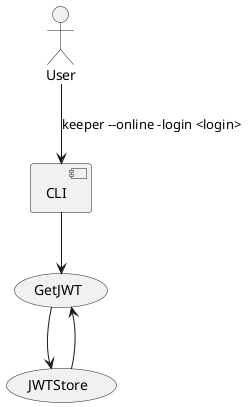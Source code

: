 @startuml Online API
:User: --> [CLI] : keeper --online -login <login>
[CLI] --> (GetJWT)
(GetJWT) --> (JWTStore)
(JWTStore) --> (GetJWT)
@enduml